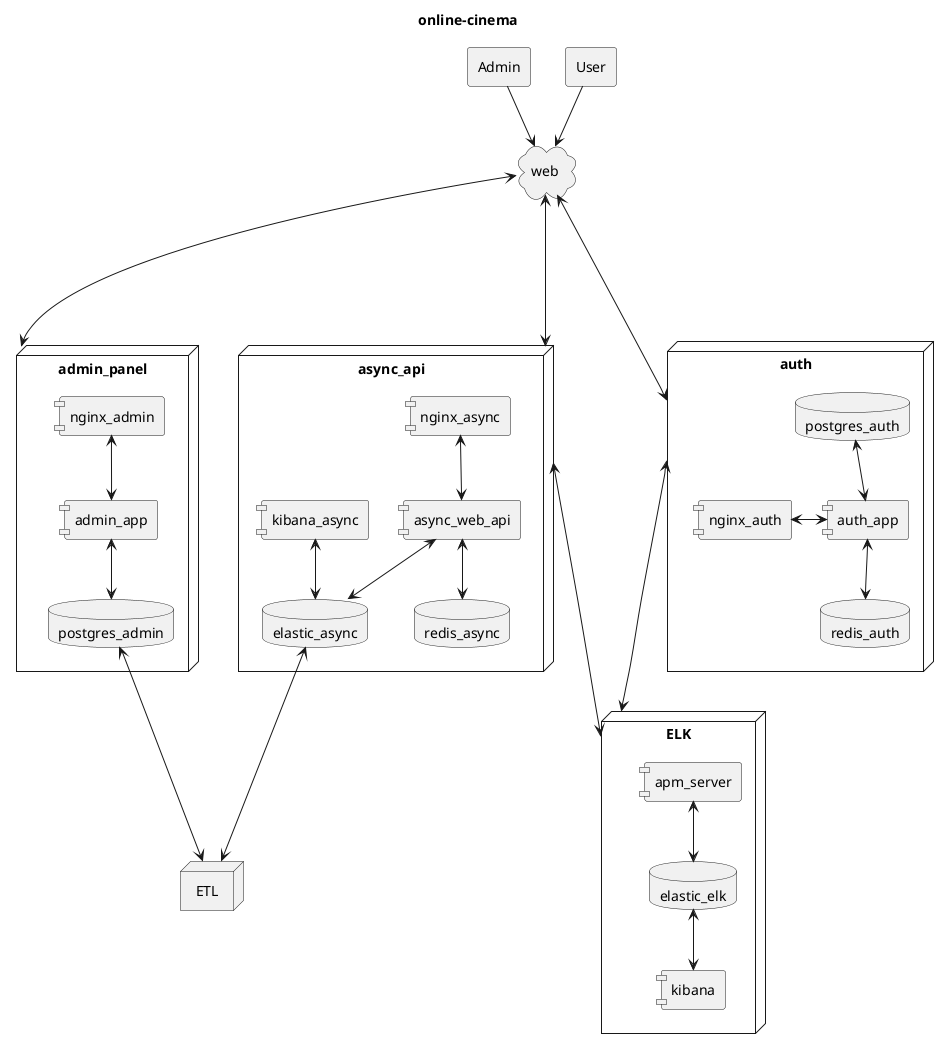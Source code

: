@startuml
skinparam componentStyle uml1

agent Admin
agent User

cloud web {
}

title online-cinema

node admin_panel {
    component nginx_admin
    database postgres_admin

    [admin_app] <-down-> postgres_admin
    nginx_admin <-down-> [admin_app]
}

node async_api {
    component nginx_async
    database redis_async
    database elastic_async
    component kibana_async

    kibana_async <-down-> elastic_async
    [async_web_api] <-down-> redis_async
    [async_web_api] <-up-> nginx_async
    elastic_async <-up-> [async_web_api]
}

node auth {
    component nginx_auth
    database redis_auth
    database postgres_auth

    redis_auth <-up-> [auth_app]
    [auth_app] <-up-> postgres_auth
    nginx_auth <-> [auth_app]
}

node ETL

node ELK {
    component apm_server
    database elastic_elk
    component kibana
    elastic_elk <-down-> kibana
    apm_server <-down-> elastic_elk
}

User --> web
Admin --> web

web <----> admin_panel
web <----> auth
web <----> async_api

auth <---down-> ELK
async_api <--down-> ELK

postgres_admin <---> ETL
elastic_async <---> ETL
@enduml